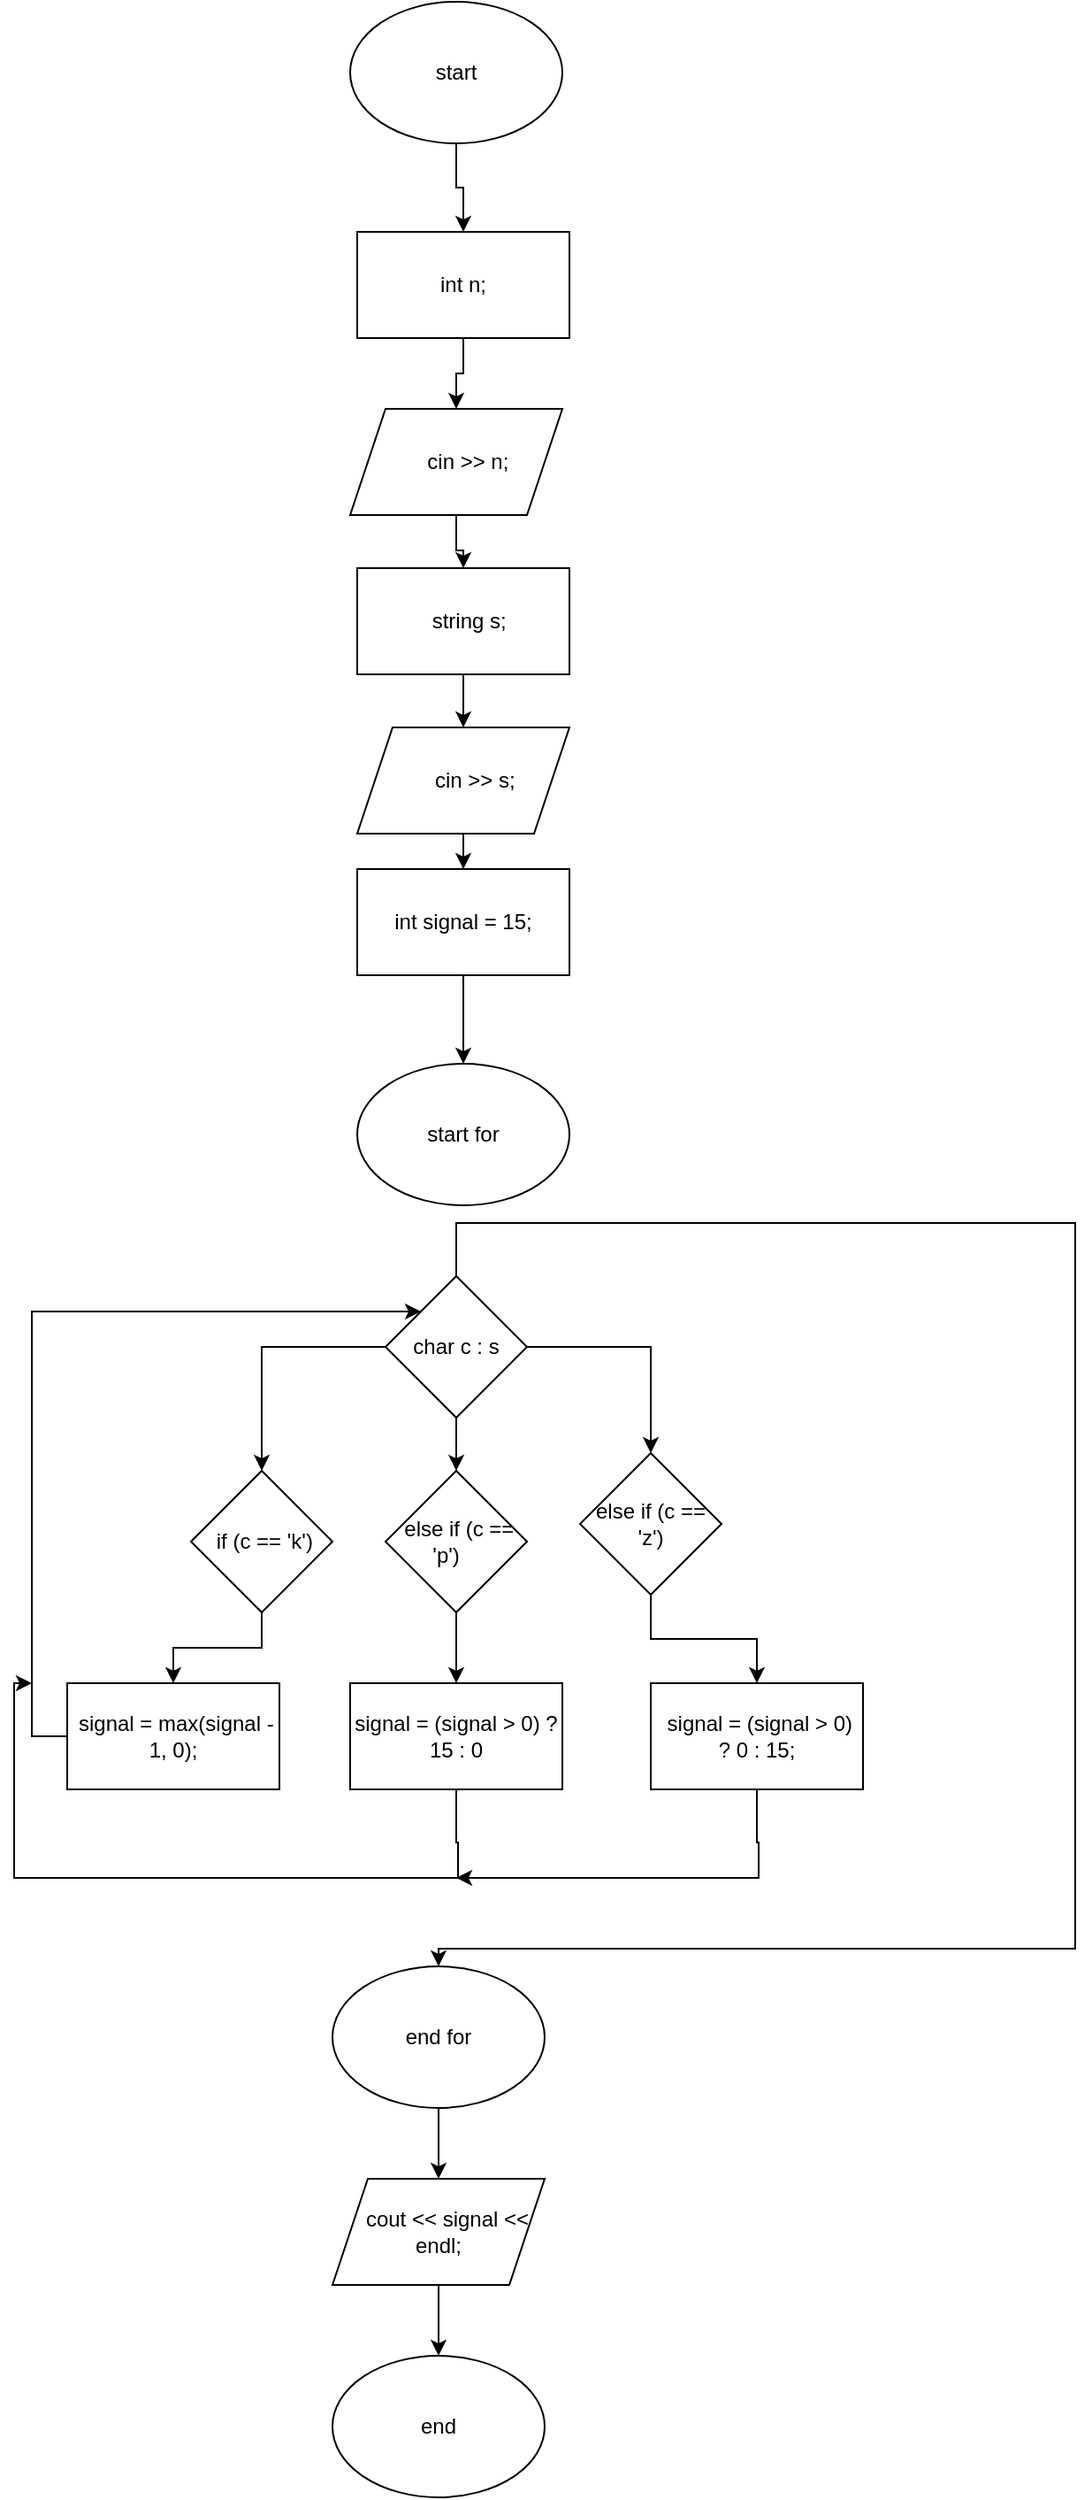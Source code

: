 <mxfile version="24.8.6">
  <diagram name="Сторінка-1" id="MpP2-mI17N1aqxEpuHiN">
    <mxGraphModel dx="1685" dy="965" grid="1" gridSize="10" guides="1" tooltips="1" connect="1" arrows="1" fold="1" page="1" pageScale="1" pageWidth="827" pageHeight="1169" math="0" shadow="0">
      <root>
        <mxCell id="0" />
        <mxCell id="1" parent="0" />
        <mxCell id="RQa-8GTmYevAVtcZOcdk-33" style="edgeStyle=orthogonalEdgeStyle;rounded=0;orthogonalLoop=1;jettySize=auto;html=1;" edge="1" parent="1" source="RQa-8GTmYevAVtcZOcdk-1" target="RQa-8GTmYevAVtcZOcdk-2">
          <mxGeometry relative="1" as="geometry" />
        </mxCell>
        <mxCell id="RQa-8GTmYevAVtcZOcdk-1" value="start" style="ellipse;whiteSpace=wrap;html=1;" vertex="1" parent="1">
          <mxGeometry x="350" y="20" width="120" height="80" as="geometry" />
        </mxCell>
        <mxCell id="RQa-8GTmYevAVtcZOcdk-34" style="edgeStyle=orthogonalEdgeStyle;rounded=0;orthogonalLoop=1;jettySize=auto;html=1;entryX=0.5;entryY=0;entryDx=0;entryDy=0;" edge="1" parent="1" source="RQa-8GTmYevAVtcZOcdk-2" target="RQa-8GTmYevAVtcZOcdk-8">
          <mxGeometry relative="1" as="geometry" />
        </mxCell>
        <mxCell id="RQa-8GTmYevAVtcZOcdk-2" value="int n;" style="rounded=0;whiteSpace=wrap;html=1;" vertex="1" parent="1">
          <mxGeometry x="354" y="150" width="120" height="60" as="geometry" />
        </mxCell>
        <mxCell id="RQa-8GTmYevAVtcZOcdk-36" style="edgeStyle=orthogonalEdgeStyle;rounded=0;orthogonalLoop=1;jettySize=auto;html=1;" edge="1" parent="1" source="RQa-8GTmYevAVtcZOcdk-4" target="RQa-8GTmYevAVtcZOcdk-7">
          <mxGeometry relative="1" as="geometry" />
        </mxCell>
        <mxCell id="RQa-8GTmYevAVtcZOcdk-4" value="&amp;nbsp; string s;" style="rounded=0;whiteSpace=wrap;html=1;" vertex="1" parent="1">
          <mxGeometry x="354" y="340" width="120" height="60" as="geometry" />
        </mxCell>
        <mxCell id="RQa-8GTmYevAVtcZOcdk-38" style="edgeStyle=orthogonalEdgeStyle;rounded=0;orthogonalLoop=1;jettySize=auto;html=1;" edge="1" parent="1" source="RQa-8GTmYevAVtcZOcdk-6" target="RQa-8GTmYevAVtcZOcdk-9">
          <mxGeometry relative="1" as="geometry" />
        </mxCell>
        <mxCell id="RQa-8GTmYevAVtcZOcdk-6" value="int signal = 15;" style="rounded=0;whiteSpace=wrap;html=1;" vertex="1" parent="1">
          <mxGeometry x="354" y="510" width="120" height="60" as="geometry" />
        </mxCell>
        <mxCell id="RQa-8GTmYevAVtcZOcdk-37" style="edgeStyle=orthogonalEdgeStyle;rounded=0;orthogonalLoop=1;jettySize=auto;html=1;" edge="1" parent="1" source="RQa-8GTmYevAVtcZOcdk-7" target="RQa-8GTmYevAVtcZOcdk-6">
          <mxGeometry relative="1" as="geometry" />
        </mxCell>
        <mxCell id="RQa-8GTmYevAVtcZOcdk-7" value="&amp;nbsp; &amp;nbsp; cin &amp;gt;&amp;gt; s;" style="shape=parallelogram;perimeter=parallelogramPerimeter;whiteSpace=wrap;html=1;fixedSize=1;" vertex="1" parent="1">
          <mxGeometry x="354" y="430" width="120" height="60" as="geometry" />
        </mxCell>
        <mxCell id="RQa-8GTmYevAVtcZOcdk-35" style="edgeStyle=orthogonalEdgeStyle;rounded=0;orthogonalLoop=1;jettySize=auto;html=1;" edge="1" parent="1" source="RQa-8GTmYevAVtcZOcdk-8" target="RQa-8GTmYevAVtcZOcdk-4">
          <mxGeometry relative="1" as="geometry" />
        </mxCell>
        <mxCell id="RQa-8GTmYevAVtcZOcdk-8" value="&amp;nbsp; &amp;nbsp; cin &amp;gt;&amp;gt; n;" style="shape=parallelogram;perimeter=parallelogramPerimeter;whiteSpace=wrap;html=1;fixedSize=1;" vertex="1" parent="1">
          <mxGeometry x="350" y="250" width="120" height="60" as="geometry" />
        </mxCell>
        <mxCell id="RQa-8GTmYevAVtcZOcdk-9" value="start for" style="ellipse;whiteSpace=wrap;html=1;" vertex="1" parent="1">
          <mxGeometry x="354" y="620" width="120" height="80" as="geometry" />
        </mxCell>
        <mxCell id="RQa-8GTmYevAVtcZOcdk-11" style="edgeStyle=orthogonalEdgeStyle;rounded=0;orthogonalLoop=1;jettySize=auto;html=1;" edge="1" parent="1" source="RQa-8GTmYevAVtcZOcdk-10" target="RQa-8GTmYevAVtcZOcdk-16">
          <mxGeometry relative="1" as="geometry">
            <mxPoint x="410" y="890" as="targetPoint" />
          </mxGeometry>
        </mxCell>
        <mxCell id="RQa-8GTmYevAVtcZOcdk-13" style="edgeStyle=orthogonalEdgeStyle;rounded=0;orthogonalLoop=1;jettySize=auto;html=1;" edge="1" parent="1" source="RQa-8GTmYevAVtcZOcdk-10" target="RQa-8GTmYevAVtcZOcdk-17">
          <mxGeometry relative="1" as="geometry">
            <mxPoint x="330" y="890" as="targetPoint" />
          </mxGeometry>
        </mxCell>
        <mxCell id="RQa-8GTmYevAVtcZOcdk-14" style="edgeStyle=orthogonalEdgeStyle;rounded=0;orthogonalLoop=1;jettySize=auto;html=1;" edge="1" parent="1" source="RQa-8GTmYevAVtcZOcdk-10" target="RQa-8GTmYevAVtcZOcdk-15">
          <mxGeometry relative="1" as="geometry">
            <mxPoint x="520" y="880" as="targetPoint" />
          </mxGeometry>
        </mxCell>
        <mxCell id="RQa-8GTmYevAVtcZOcdk-27" style="edgeStyle=orthogonalEdgeStyle;rounded=0;orthogonalLoop=1;jettySize=auto;html=1;" edge="1" parent="1" source="RQa-8GTmYevAVtcZOcdk-10" target="RQa-8GTmYevAVtcZOcdk-28">
          <mxGeometry relative="1" as="geometry">
            <mxPoint x="430" y="1130" as="targetPoint" />
            <Array as="points">
              <mxPoint x="410" y="710" />
              <mxPoint x="760" y="710" />
              <mxPoint x="760" y="1120" />
            </Array>
          </mxGeometry>
        </mxCell>
        <mxCell id="RQa-8GTmYevAVtcZOcdk-10" value="char c : s" style="rhombus;whiteSpace=wrap;html=1;" vertex="1" parent="1">
          <mxGeometry x="370" y="740" width="80" height="80" as="geometry" />
        </mxCell>
        <mxCell id="RQa-8GTmYevAVtcZOcdk-20" style="edgeStyle=orthogonalEdgeStyle;rounded=0;orthogonalLoop=1;jettySize=auto;html=1;" edge="1" parent="1" source="RQa-8GTmYevAVtcZOcdk-15" target="RQa-8GTmYevAVtcZOcdk-21">
          <mxGeometry relative="1" as="geometry">
            <mxPoint x="520" y="1000" as="targetPoint" />
          </mxGeometry>
        </mxCell>
        <mxCell id="RQa-8GTmYevAVtcZOcdk-15" value="else if (c == &#39;z&#39;)" style="rhombus;whiteSpace=wrap;html=1;" vertex="1" parent="1">
          <mxGeometry x="480" y="840" width="80" height="80" as="geometry" />
        </mxCell>
        <mxCell id="RQa-8GTmYevAVtcZOcdk-19" style="edgeStyle=orthogonalEdgeStyle;rounded=0;orthogonalLoop=1;jettySize=auto;html=1;" edge="1" parent="1" source="RQa-8GTmYevAVtcZOcdk-16" target="RQa-8GTmYevAVtcZOcdk-22">
          <mxGeometry relative="1" as="geometry">
            <mxPoint x="410" y="990" as="targetPoint" />
          </mxGeometry>
        </mxCell>
        <mxCell id="RQa-8GTmYevAVtcZOcdk-16" value="&amp;nbsp;else if (c == &#39;p&#39;)&lt;span style=&quot;white-space: pre;&quot;&gt;&#x9;&lt;/span&gt;" style="rhombus;whiteSpace=wrap;html=1;" vertex="1" parent="1">
          <mxGeometry x="370" y="850" width="80" height="80" as="geometry" />
        </mxCell>
        <mxCell id="RQa-8GTmYevAVtcZOcdk-18" style="edgeStyle=orthogonalEdgeStyle;rounded=0;orthogonalLoop=1;jettySize=auto;html=1;" edge="1" parent="1" source="RQa-8GTmYevAVtcZOcdk-17" target="RQa-8GTmYevAVtcZOcdk-23">
          <mxGeometry relative="1" as="geometry">
            <mxPoint x="300" y="1000" as="targetPoint" />
          </mxGeometry>
        </mxCell>
        <mxCell id="RQa-8GTmYevAVtcZOcdk-17" value="&amp;nbsp;if (c == &#39;k&#39;)" style="rhombus;whiteSpace=wrap;html=1;" vertex="1" parent="1">
          <mxGeometry x="260" y="850" width="80" height="80" as="geometry" />
        </mxCell>
        <mxCell id="RQa-8GTmYevAVtcZOcdk-26" style="edgeStyle=orthogonalEdgeStyle;rounded=0;orthogonalLoop=1;jettySize=auto;html=1;" edge="1" parent="1" source="RQa-8GTmYevAVtcZOcdk-21">
          <mxGeometry relative="1" as="geometry">
            <mxPoint x="410" y="1080" as="targetPoint" />
            <Array as="points">
              <mxPoint x="580" y="1060" />
              <mxPoint x="581" y="1060" />
            </Array>
          </mxGeometry>
        </mxCell>
        <mxCell id="RQa-8GTmYevAVtcZOcdk-21" value="&amp;nbsp;signal = (signal &amp;gt; 0) ? 0 : 15;" style="rounded=0;whiteSpace=wrap;html=1;" vertex="1" parent="1">
          <mxGeometry x="520" y="970" width="120" height="60" as="geometry" />
        </mxCell>
        <mxCell id="RQa-8GTmYevAVtcZOcdk-25" style="edgeStyle=orthogonalEdgeStyle;rounded=0;orthogonalLoop=1;jettySize=auto;html=1;" edge="1" parent="1" source="RQa-8GTmYevAVtcZOcdk-22">
          <mxGeometry relative="1" as="geometry">
            <mxPoint x="170" y="970" as="targetPoint" />
            <Array as="points">
              <mxPoint x="410" y="1060" />
              <mxPoint x="411" y="1060" />
              <mxPoint x="411" y="1080" />
              <mxPoint x="160" y="1080" />
              <mxPoint x="160" y="970" />
            </Array>
          </mxGeometry>
        </mxCell>
        <mxCell id="RQa-8GTmYevAVtcZOcdk-22" value="signal = (signal &amp;gt; 0) ? 15 : 0" style="rounded=0;whiteSpace=wrap;html=1;" vertex="1" parent="1">
          <mxGeometry x="350" y="970" width="120" height="60" as="geometry" />
        </mxCell>
        <mxCell id="RQa-8GTmYevAVtcZOcdk-24" style="edgeStyle=orthogonalEdgeStyle;rounded=0;orthogonalLoop=1;jettySize=auto;html=1;entryX=0;entryY=0;entryDx=0;entryDy=0;" edge="1" parent="1" source="RQa-8GTmYevAVtcZOcdk-23" target="RQa-8GTmYevAVtcZOcdk-10">
          <mxGeometry relative="1" as="geometry">
            <mxPoint x="270" y="660" as="targetPoint" />
            <Array as="points">
              <mxPoint x="170" y="1000" />
              <mxPoint x="170" y="760" />
            </Array>
          </mxGeometry>
        </mxCell>
        <mxCell id="RQa-8GTmYevAVtcZOcdk-23" value="&amp;nbsp;signal = max(signal - 1, 0);" style="rounded=0;whiteSpace=wrap;html=1;" vertex="1" parent="1">
          <mxGeometry x="190" y="970" width="120" height="60" as="geometry" />
        </mxCell>
        <mxCell id="RQa-8GTmYevAVtcZOcdk-29" style="edgeStyle=orthogonalEdgeStyle;rounded=0;orthogonalLoop=1;jettySize=auto;html=1;" edge="1" parent="1" source="RQa-8GTmYevAVtcZOcdk-28" target="RQa-8GTmYevAVtcZOcdk-30">
          <mxGeometry relative="1" as="geometry">
            <mxPoint x="400" y="1280" as="targetPoint" />
          </mxGeometry>
        </mxCell>
        <mxCell id="RQa-8GTmYevAVtcZOcdk-28" value="end for" style="ellipse;whiteSpace=wrap;html=1;" vertex="1" parent="1">
          <mxGeometry x="340" y="1130" width="120" height="80" as="geometry" />
        </mxCell>
        <mxCell id="RQa-8GTmYevAVtcZOcdk-31" style="edgeStyle=orthogonalEdgeStyle;rounded=0;orthogonalLoop=1;jettySize=auto;html=1;" edge="1" parent="1" source="RQa-8GTmYevAVtcZOcdk-30" target="RQa-8GTmYevAVtcZOcdk-32">
          <mxGeometry relative="1" as="geometry">
            <mxPoint x="400" y="1390" as="targetPoint" />
          </mxGeometry>
        </mxCell>
        <mxCell id="RQa-8GTmYevAVtcZOcdk-30" value="&amp;nbsp; &amp;nbsp;cout &amp;lt;&amp;lt; signal &amp;lt;&amp;lt; endl;" style="shape=parallelogram;perimeter=parallelogramPerimeter;whiteSpace=wrap;html=1;fixedSize=1;" vertex="1" parent="1">
          <mxGeometry x="340" y="1250" width="120" height="60" as="geometry" />
        </mxCell>
        <mxCell id="RQa-8GTmYevAVtcZOcdk-32" value="end" style="ellipse;whiteSpace=wrap;html=1;" vertex="1" parent="1">
          <mxGeometry x="340" y="1350" width="120" height="80" as="geometry" />
        </mxCell>
      </root>
    </mxGraphModel>
  </diagram>
</mxfile>
